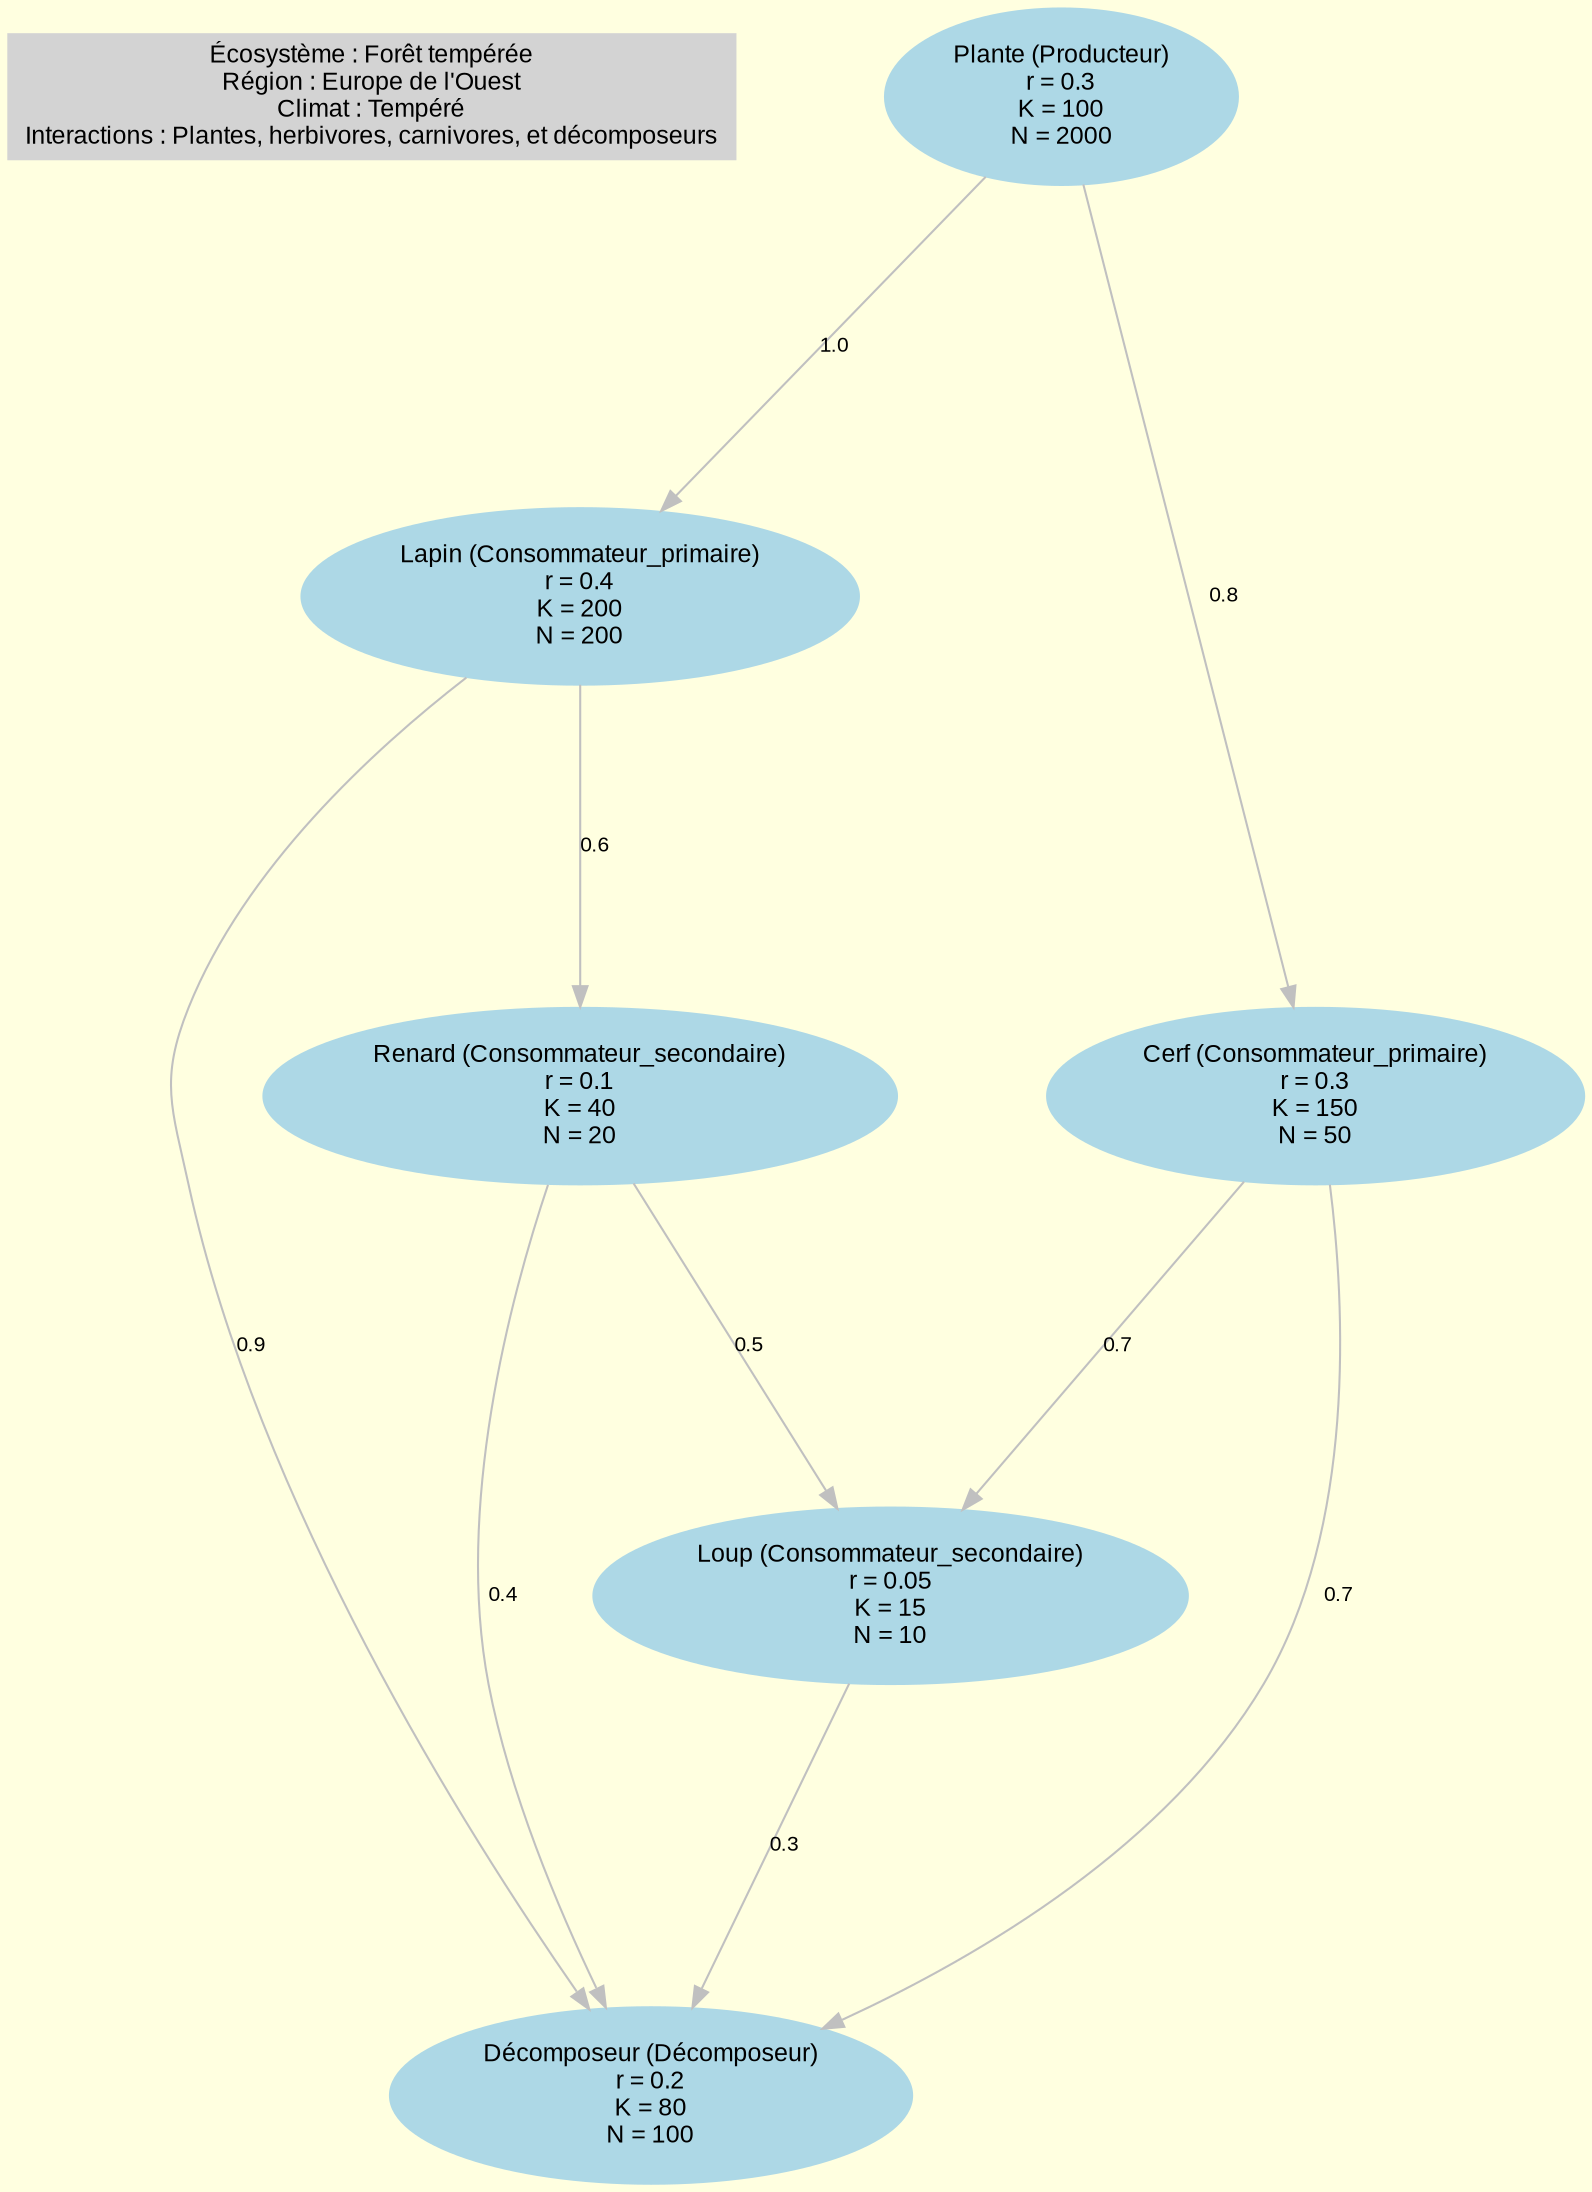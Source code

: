 digraph G {
    graph [splines=true, nodesep=1, ranksep=2, bgcolor=lightyellow];
    node [shape=ellipse, style=filled, color=lightblue, fontname="Arial", fontsize=12];
    edge [color=gray, fontname="Arial", fontsize=10];
    info [label="Écosystème : Forêt tempérée\nRégion : Europe de l'Ouest\nClimat : Tempéré\nInteractions : Plantes, herbivores, carnivores, et décomposeurs", shape=box, style=filled, color=lightgrey, fontname="Arial", fontsize=12];

    0 [label="Plante (Producteur)\nr = 0.3\nK = 100\nN = 2000"];
    1 [label="Lapin (Consommateur_primaire)\nr = 0.4\nK = 200\nN = 200"];
    2 [label="Cerf (Consommateur_primaire)\nr = 0.3\nK = 150\nN = 50"];
    3 [label="Renard (Consommateur_secondaire)\nr = 0.1\nK = 40\nN = 20"];
    4 [label="Loup (Consommateur_secondaire)\nr = 0.05\nK = 15\nN = 10"];
    5 [label="Décomposeur (Décomposeur)\nr = 0.2\nK = 80\nN = 100"];

    0 -> 1 [label="1.0"];
    0 -> 2 [label="0.8"];
    1 -> 3 [label="0.6"];
    2 -> 4 [label="0.7"];
    3 -> 4 [label="0.5"];
    1 -> 5 [label="0.9"];
    2 -> 5 [label="0.7"];
    3 -> 5 [label="0.4"];
    4 -> 5 [label="0.3"];
}
